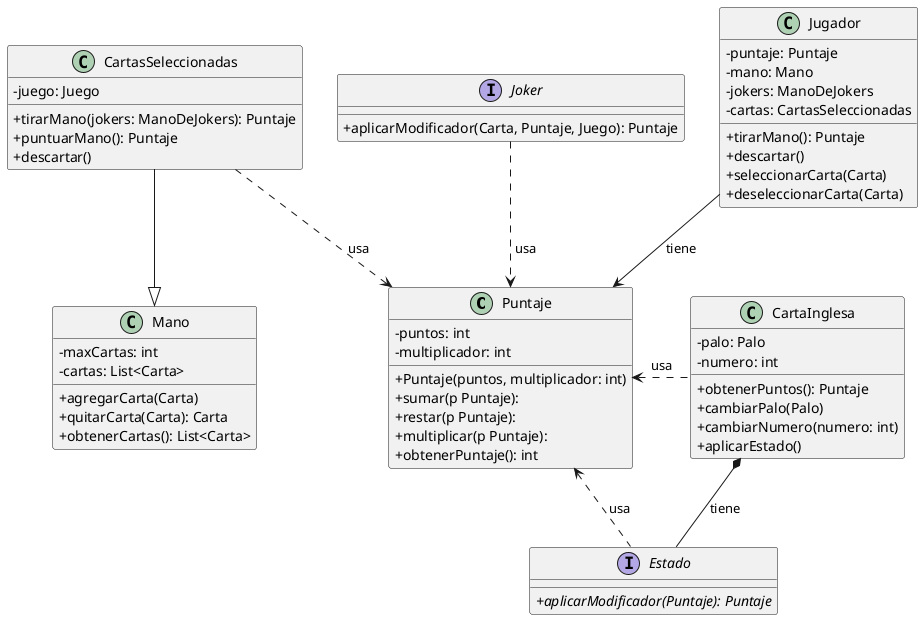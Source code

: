 @startuml
skinparam classAttributeIconSize 0
class Puntaje {
-puntos: int
-multiplicador: int
+Puntaje(puntos, multiplicador: int)
+sumar(p Puntaje):
+restar(p Puntaje):
+multiplicar(p Puntaje):
+obtenerPuntaje(): int
}

class CartaInglesa {
-palo: Palo
-numero: int
+obtenerPuntos(): Puntaje
+cambiarPalo(Palo)
+cambiarNumero(numero: int)
+aplicarEstado()
}

interface Estado {
+{abstract}aplicarModificador(Puntaje): Puntaje
}

CartaInglesa *-- Estado :tiene

class Mano {
-maxCartas: int
-cartas: List<Carta>
+agregarCarta(Carta)
+quitarCarta(Carta): Carta
+obtenerCartas(): List<Carta>
}

class CartasSeleccionadas {
-juego: Juego
+tirarMano(jokers: ManoDeJokers): Puntaje
+puntuarMano(): Puntaje
+descartar()
}

interface Joker {
+aplicarModificador(Carta, Puntaje, Juego): Puntaje
}

CartasSeleccionadas --|> Mano

class Jugador {
-puntaje: Puntaje
-mano: Mano
-jokers: ManoDeJokers
-cartas: CartasSeleccionadas
+tirarMano(): Puntaje
+descartar()
+seleccionarCarta(Carta)
+deseleccionarCarta(Carta)
}

Jugador --> Puntaje: "tiene"
CartasSeleccionadas ..> Puntaje: " usa"
Joker ..> Puntaje: " usa"
Estado .up.> Puntaje: "usa"
CartaInglesa .left.> Puntaje: "usa"

@enduml